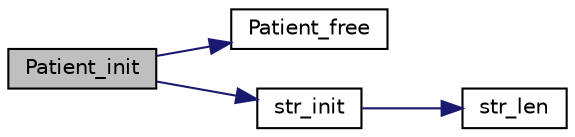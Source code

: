 digraph "Patient_init"
{
  edge [fontname="Helvetica",fontsize="10",labelfontname="Helvetica",labelfontsize="10"];
  node [fontname="Helvetica",fontsize="10",shape=record];
  rankdir="LR";
  Node7 [label="Patient_init",height=0.2,width=0.4,color="black", fillcolor="grey75", style="filled", fontcolor="black"];
  Node7 -> Node8 [color="midnightblue",fontsize="10",style="solid",fontname="Helvetica"];
  Node8 [label="Patient_free",height=0.2,width=0.4,color="black", fillcolor="white", style="filled",URL="$de/d22/patient_8c.html#a99a1518b7e0ebc7ff43a9131c578ccf0",tooltip="Release an object of type Patient_t. "];
  Node7 -> Node9 [color="midnightblue",fontsize="10",style="solid",fontname="Helvetica"];
  Node9 [label="str_init",height=0.2,width=0.4,color="black", fillcolor="white", style="filled",URL="$d5/dde/str__serialize_8c.html#a769b535ddda7f6922054a47e43b754ac",tooltip="Initialize a CString_t object. "];
  Node9 -> Node10 [color="midnightblue",fontsize="10",style="solid",fontname="Helvetica"];
  Node10 [label="str_len",height=0.2,width=0.4,color="black", fillcolor="white", style="filled",URL="$d5/dde/str__serialize_8c.html#a1fe326bef22c52afabacb496673e8fa0",tooltip="Returns the number of characters in a given string. "];
}
